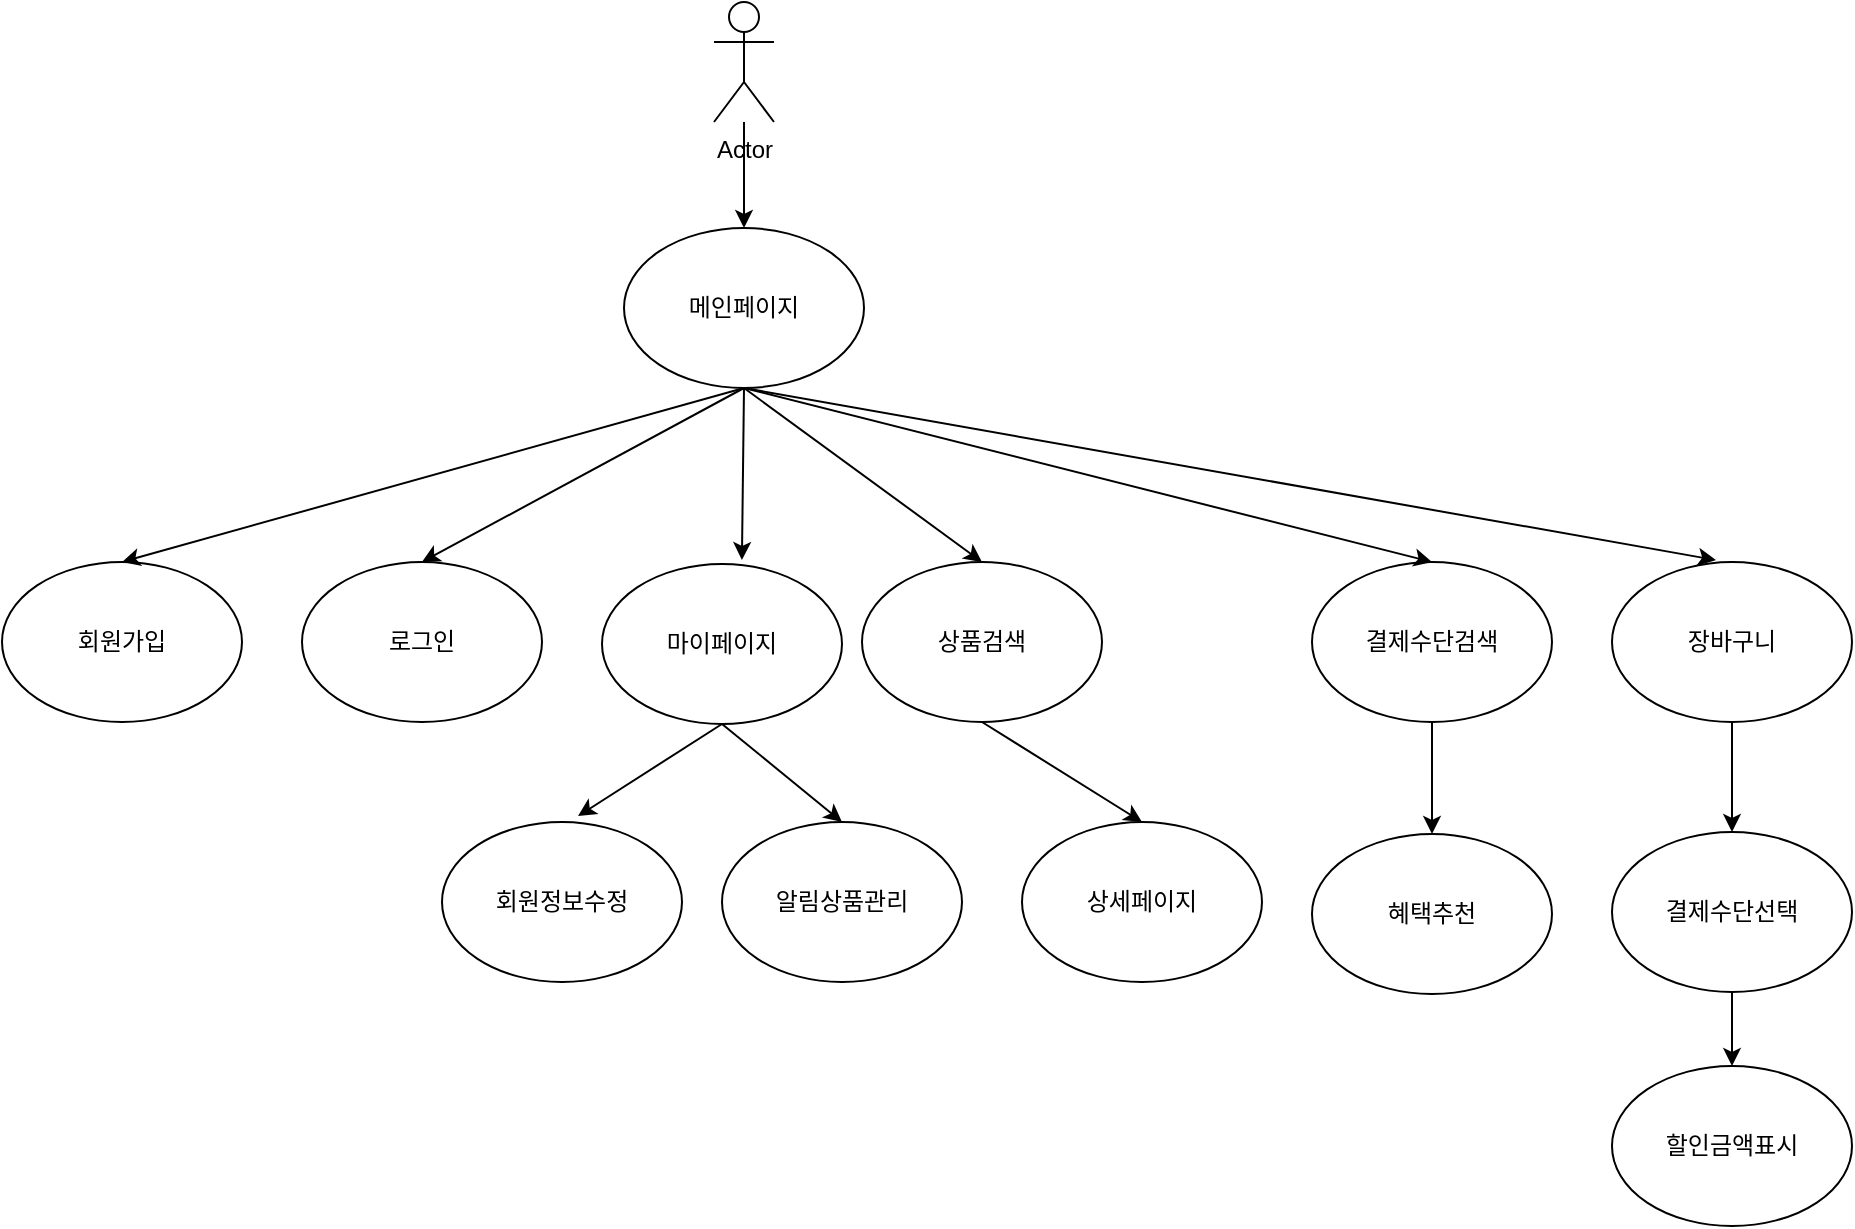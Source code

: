 <mxfile version="21.6.6" type="github">
  <diagram name="페이지-1" id="lmC1e0WAWtKFa7ixmdLO">
    <mxGraphModel dx="1434" dy="693" grid="0" gridSize="10" guides="1" tooltips="1" connect="1" arrows="1" fold="1" page="0" pageScale="1" pageWidth="827" pageHeight="1169" math="0" shadow="0">
      <root>
        <mxCell id="0" />
        <mxCell id="1" parent="0" />
        <mxCell id="EpmdLTgnhzdrOh6OM-BU-1" value="메인페이지" style="ellipse;whiteSpace=wrap;html=1;" vertex="1" parent="1">
          <mxGeometry x="341" y="123" width="120" height="80" as="geometry" />
        </mxCell>
        <mxCell id="EpmdLTgnhzdrOh6OM-BU-2" value="회원가입" style="ellipse;whiteSpace=wrap;html=1;" vertex="1" parent="1">
          <mxGeometry x="30" y="290" width="120" height="80" as="geometry" />
        </mxCell>
        <mxCell id="EpmdLTgnhzdrOh6OM-BU-3" value="로그인" style="ellipse;whiteSpace=wrap;html=1;" vertex="1" parent="1">
          <mxGeometry x="180" y="290" width="120" height="80" as="geometry" />
        </mxCell>
        <mxCell id="EpmdLTgnhzdrOh6OM-BU-4" value="회원정보수정" style="ellipse;whiteSpace=wrap;html=1;" vertex="1" parent="1">
          <mxGeometry x="250" y="420" width="120" height="80" as="geometry" />
        </mxCell>
        <mxCell id="EpmdLTgnhzdrOh6OM-BU-5" value="상품검색" style="ellipse;whiteSpace=wrap;html=1;" vertex="1" parent="1">
          <mxGeometry x="460" y="290" width="120" height="80" as="geometry" />
        </mxCell>
        <mxCell id="EpmdLTgnhzdrOh6OM-BU-6" value="결제수단검색" style="ellipse;whiteSpace=wrap;html=1;" vertex="1" parent="1">
          <mxGeometry x="685" y="290" width="120" height="80" as="geometry" />
        </mxCell>
        <mxCell id="EpmdLTgnhzdrOh6OM-BU-7" value="장바구니" style="ellipse;whiteSpace=wrap;html=1;" vertex="1" parent="1">
          <mxGeometry x="835" y="290" width="120" height="80" as="geometry" />
        </mxCell>
        <mxCell id="EpmdLTgnhzdrOh6OM-BU-9" value="마이페이지" style="ellipse;whiteSpace=wrap;html=1;" vertex="1" parent="1">
          <mxGeometry x="330" y="291" width="120" height="80" as="geometry" />
        </mxCell>
        <mxCell id="EpmdLTgnhzdrOh6OM-BU-10" value="알림상품관리" style="ellipse;whiteSpace=wrap;html=1;" vertex="1" parent="1">
          <mxGeometry x="390" y="420" width="120" height="80" as="geometry" />
        </mxCell>
        <mxCell id="EpmdLTgnhzdrOh6OM-BU-11" value="상세페이지" style="ellipse;whiteSpace=wrap;html=1;" vertex="1" parent="1">
          <mxGeometry x="540" y="420" width="120" height="80" as="geometry" />
        </mxCell>
        <mxCell id="EpmdLTgnhzdrOh6OM-BU-12" value="" style="endArrow=classic;html=1;rounded=0;exitX=0.5;exitY=1;exitDx=0;exitDy=0;entryX=0.5;entryY=0;entryDx=0;entryDy=0;" edge="1" parent="1" source="EpmdLTgnhzdrOh6OM-BU-1" target="EpmdLTgnhzdrOh6OM-BU-2">
          <mxGeometry width="50" height="50" relative="1" as="geometry">
            <mxPoint x="480" y="480" as="sourcePoint" />
            <mxPoint x="530" y="430" as="targetPoint" />
          </mxGeometry>
        </mxCell>
        <mxCell id="EpmdLTgnhzdrOh6OM-BU-13" value="" style="endArrow=classic;html=1;rounded=0;exitX=0.5;exitY=1;exitDx=0;exitDy=0;entryX=0.5;entryY=0;entryDx=0;entryDy=0;" edge="1" parent="1" source="EpmdLTgnhzdrOh6OM-BU-1" target="EpmdLTgnhzdrOh6OM-BU-3">
          <mxGeometry width="50" height="50" relative="1" as="geometry">
            <mxPoint x="540" y="230" as="sourcePoint" />
            <mxPoint x="590" y="180" as="targetPoint" />
          </mxGeometry>
        </mxCell>
        <mxCell id="EpmdLTgnhzdrOh6OM-BU-14" value="" style="endArrow=classic;html=1;rounded=0;exitX=0.5;exitY=1;exitDx=0;exitDy=0;entryX=0.583;entryY=-0.025;entryDx=0;entryDy=0;entryPerimeter=0;" edge="1" parent="1" source="EpmdLTgnhzdrOh6OM-BU-1" target="EpmdLTgnhzdrOh6OM-BU-9">
          <mxGeometry width="50" height="50" relative="1" as="geometry">
            <mxPoint x="634" y="170" as="sourcePoint" />
            <mxPoint x="460" y="230" as="targetPoint" />
          </mxGeometry>
        </mxCell>
        <mxCell id="EpmdLTgnhzdrOh6OM-BU-15" value="" style="endArrow=classic;html=1;rounded=0;entryX=0.5;entryY=0;entryDx=0;entryDy=0;exitX=0.5;exitY=1;exitDx=0;exitDy=0;" edge="1" parent="1" source="EpmdLTgnhzdrOh6OM-BU-1" target="EpmdLTgnhzdrOh6OM-BU-5">
          <mxGeometry width="50" height="50" relative="1" as="geometry">
            <mxPoint x="410" y="230" as="sourcePoint" />
            <mxPoint x="556" y="230" as="targetPoint" />
          </mxGeometry>
        </mxCell>
        <mxCell id="EpmdLTgnhzdrOh6OM-BU-16" value="" style="endArrow=classic;html=1;rounded=0;exitX=0.5;exitY=1;exitDx=0;exitDy=0;entryX=0.5;entryY=0;entryDx=0;entryDy=0;" edge="1" parent="1" source="EpmdLTgnhzdrOh6OM-BU-1" target="EpmdLTgnhzdrOh6OM-BU-6">
          <mxGeometry width="50" height="50" relative="1" as="geometry">
            <mxPoint x="814" y="160" as="sourcePoint" />
            <mxPoint x="640" y="220" as="targetPoint" />
          </mxGeometry>
        </mxCell>
        <mxCell id="EpmdLTgnhzdrOh6OM-BU-17" value="" style="endArrow=classic;html=1;rounded=0;exitX=0.5;exitY=1;exitDx=0;exitDy=0;entryX=0.433;entryY=-0.012;entryDx=0;entryDy=0;entryPerimeter=0;" edge="1" parent="1" source="EpmdLTgnhzdrOh6OM-BU-1" target="EpmdLTgnhzdrOh6OM-BU-7">
          <mxGeometry width="50" height="50" relative="1" as="geometry">
            <mxPoint x="884" y="160" as="sourcePoint" />
            <mxPoint x="710" y="220" as="targetPoint" />
          </mxGeometry>
        </mxCell>
        <mxCell id="EpmdLTgnhzdrOh6OM-BU-18" value="" style="endArrow=classic;html=1;rounded=0;exitX=0.5;exitY=1;exitDx=0;exitDy=0;entryX=0.567;entryY=-0.037;entryDx=0;entryDy=0;entryPerimeter=0;" edge="1" parent="1" source="EpmdLTgnhzdrOh6OM-BU-9" target="EpmdLTgnhzdrOh6OM-BU-4">
          <mxGeometry width="50" height="50" relative="1" as="geometry">
            <mxPoint x="344" y="380" as="sourcePoint" />
            <mxPoint x="170" y="440" as="targetPoint" />
          </mxGeometry>
        </mxCell>
        <mxCell id="EpmdLTgnhzdrOh6OM-BU-19" value="" style="endArrow=classic;html=1;rounded=0;exitX=0.5;exitY=1;exitDx=0;exitDy=0;entryX=0.5;entryY=0;entryDx=0;entryDy=0;" edge="1" parent="1" source="EpmdLTgnhzdrOh6OM-BU-5" target="EpmdLTgnhzdrOh6OM-BU-11">
          <mxGeometry width="50" height="50" relative="1" as="geometry">
            <mxPoint x="1014" y="160" as="sourcePoint" />
            <mxPoint x="840" y="220" as="targetPoint" />
          </mxGeometry>
        </mxCell>
        <mxCell id="EpmdLTgnhzdrOh6OM-BU-21" value="" style="endArrow=classic;html=1;rounded=0;exitX=0.5;exitY=1;exitDx=0;exitDy=0;entryX=0.5;entryY=0;entryDx=0;entryDy=0;" edge="1" parent="1" source="EpmdLTgnhzdrOh6OM-BU-9" target="EpmdLTgnhzdrOh6OM-BU-10">
          <mxGeometry width="50" height="50" relative="1" as="geometry">
            <mxPoint x="460" y="380" as="sourcePoint" />
            <mxPoint x="388" y="417" as="targetPoint" />
          </mxGeometry>
        </mxCell>
        <mxCell id="EpmdLTgnhzdrOh6OM-BU-22" value="결제수단선택" style="ellipse;whiteSpace=wrap;html=1;" vertex="1" parent="1">
          <mxGeometry x="835" y="425" width="120" height="80" as="geometry" />
        </mxCell>
        <mxCell id="EpmdLTgnhzdrOh6OM-BU-23" value="할인금액표시" style="ellipse;whiteSpace=wrap;html=1;" vertex="1" parent="1">
          <mxGeometry x="835" y="542" width="120" height="80" as="geometry" />
        </mxCell>
        <mxCell id="EpmdLTgnhzdrOh6OM-BU-25" value="혜택추천" style="ellipse;whiteSpace=wrap;html=1;" vertex="1" parent="1">
          <mxGeometry x="685" y="426" width="120" height="80" as="geometry" />
        </mxCell>
        <mxCell id="EpmdLTgnhzdrOh6OM-BU-26" value="" style="endArrow=classic;html=1;rounded=0;exitX=0.5;exitY=1;exitDx=0;exitDy=0;entryX=0.5;entryY=0;entryDx=0;entryDy=0;" edge="1" parent="1" source="EpmdLTgnhzdrOh6OM-BU-6" target="EpmdLTgnhzdrOh6OM-BU-25">
          <mxGeometry width="50" height="50" relative="1" as="geometry">
            <mxPoint x="480" y="480" as="sourcePoint" />
            <mxPoint x="530" y="430" as="targetPoint" />
          </mxGeometry>
        </mxCell>
        <mxCell id="EpmdLTgnhzdrOh6OM-BU-27" value="" style="endArrow=classic;html=1;rounded=0;exitX=0.5;exitY=1;exitDx=0;exitDy=0;" edge="1" parent="1" source="EpmdLTgnhzdrOh6OM-BU-7" target="EpmdLTgnhzdrOh6OM-BU-22">
          <mxGeometry width="50" height="50" relative="1" as="geometry">
            <mxPoint x="1000" y="360" as="sourcePoint" />
            <mxPoint x="1110" y="400" as="targetPoint" />
          </mxGeometry>
        </mxCell>
        <mxCell id="EpmdLTgnhzdrOh6OM-BU-30" value="" style="endArrow=classic;html=1;rounded=0;exitX=0.5;exitY=1;exitDx=0;exitDy=0;entryX=0.5;entryY=0;entryDx=0;entryDy=0;" edge="1" parent="1" source="EpmdLTgnhzdrOh6OM-BU-22" target="EpmdLTgnhzdrOh6OM-BU-23">
          <mxGeometry width="50" height="50" relative="1" as="geometry">
            <mxPoint x="1010" y="495" as="sourcePoint" />
            <mxPoint x="1010" y="515" as="targetPoint" />
          </mxGeometry>
        </mxCell>
        <mxCell id="EpmdLTgnhzdrOh6OM-BU-33" value="" style="edgeStyle=orthogonalEdgeStyle;rounded=0;orthogonalLoop=1;jettySize=auto;html=1;" edge="1" parent="1" source="EpmdLTgnhzdrOh6OM-BU-31" target="EpmdLTgnhzdrOh6OM-BU-1">
          <mxGeometry relative="1" as="geometry" />
        </mxCell>
        <mxCell id="EpmdLTgnhzdrOh6OM-BU-31" value="Actor" style="shape=umlActor;verticalLabelPosition=bottom;verticalAlign=top;html=1;outlineConnect=0;" vertex="1" parent="1">
          <mxGeometry x="386" y="10" width="30" height="60" as="geometry" />
        </mxCell>
      </root>
    </mxGraphModel>
  </diagram>
</mxfile>
